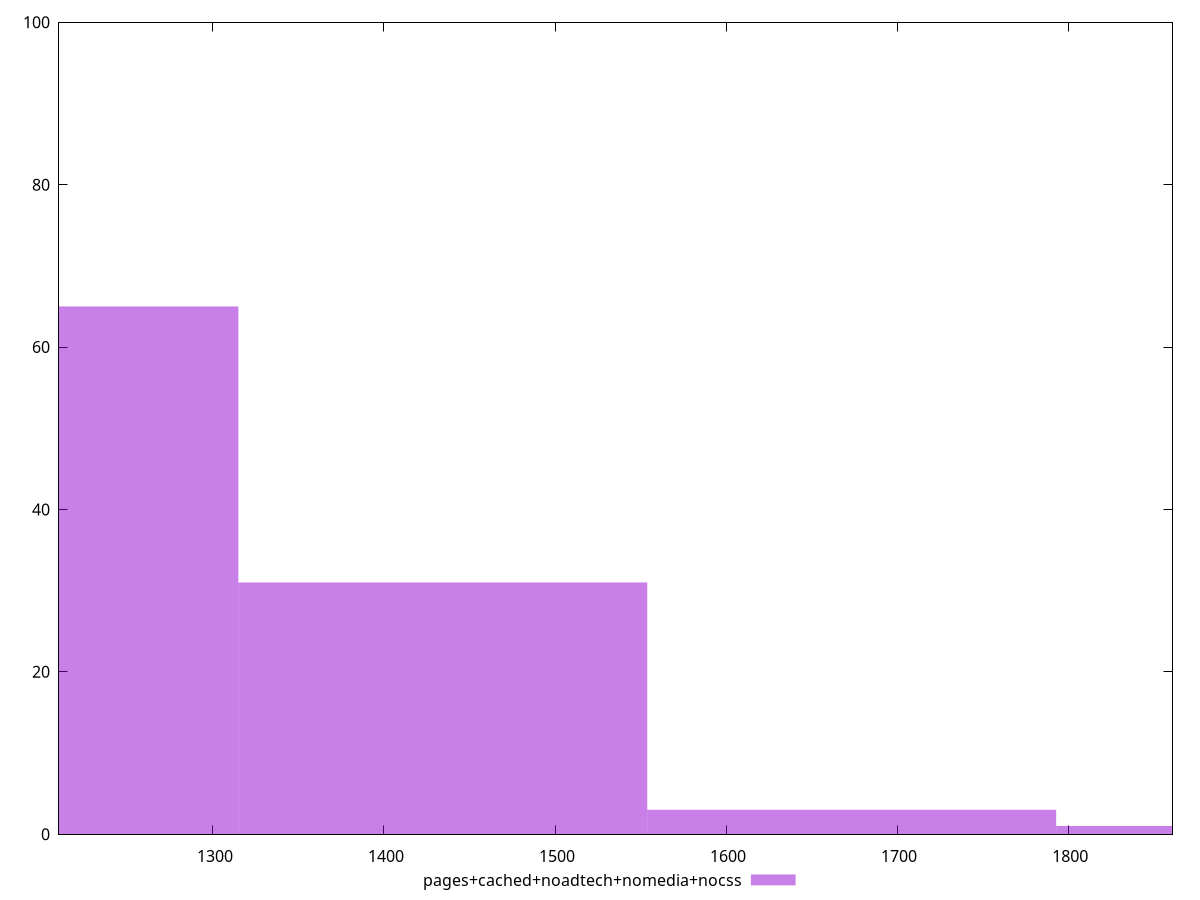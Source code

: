 reset

$pagesCachedNoadtechNomediaNocss <<EOF
1673.4570069892486 3
1195.326433563749 65
1434.3917202764987 31
1912.5222937019985 1
EOF

set key outside below
set boxwidth 239.0652867127498
set xrange [1210:1861]
set yrange [0:100]
set trange [0:100]
set style fill transparent solid 0.5 noborder
set terminal svg size 640, 490 enhanced background rgb 'white'
set output "report_00015_2021-02-09T16-11-33.973Z/uses-rel-preload/comparison/histogram/4_vs_5.svg"

plot $pagesCachedNoadtechNomediaNocss title "pages+cached+noadtech+nomedia+nocss" with boxes

reset
